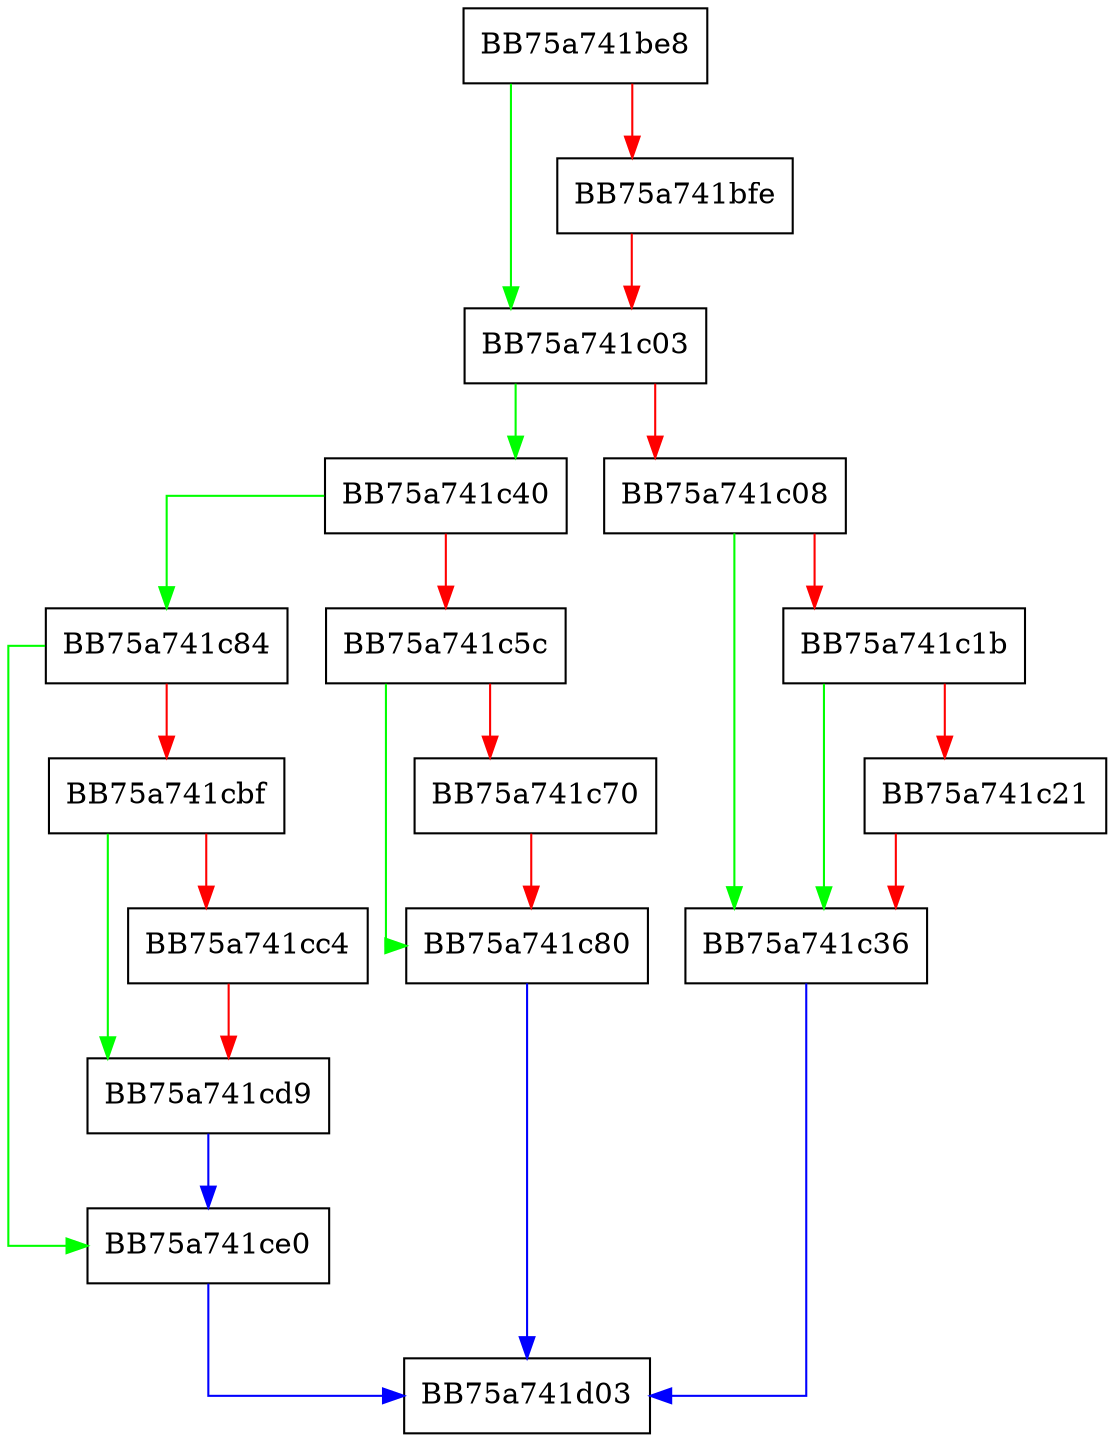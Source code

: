 digraph LoadMetadataResource {
  node [shape="box"];
  graph [splines=ortho];
  BB75a741be8 -> BB75a741c03 [color="green"];
  BB75a741be8 -> BB75a741bfe [color="red"];
  BB75a741bfe -> BB75a741c03 [color="red"];
  BB75a741c03 -> BB75a741c40 [color="green"];
  BB75a741c03 -> BB75a741c08 [color="red"];
  BB75a741c08 -> BB75a741c36 [color="green"];
  BB75a741c08 -> BB75a741c1b [color="red"];
  BB75a741c1b -> BB75a741c36 [color="green"];
  BB75a741c1b -> BB75a741c21 [color="red"];
  BB75a741c21 -> BB75a741c36 [color="red"];
  BB75a741c36 -> BB75a741d03 [color="blue"];
  BB75a741c40 -> BB75a741c84 [color="green"];
  BB75a741c40 -> BB75a741c5c [color="red"];
  BB75a741c5c -> BB75a741c80 [color="green"];
  BB75a741c5c -> BB75a741c70 [color="red"];
  BB75a741c70 -> BB75a741c80 [color="red"];
  BB75a741c80 -> BB75a741d03 [color="blue"];
  BB75a741c84 -> BB75a741ce0 [color="green"];
  BB75a741c84 -> BB75a741cbf [color="red"];
  BB75a741cbf -> BB75a741cd9 [color="green"];
  BB75a741cbf -> BB75a741cc4 [color="red"];
  BB75a741cc4 -> BB75a741cd9 [color="red"];
  BB75a741cd9 -> BB75a741ce0 [color="blue"];
  BB75a741ce0 -> BB75a741d03 [color="blue"];
}